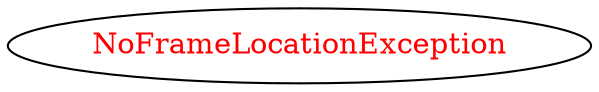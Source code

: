 digraph dependencyGraph {
 concentrate=true;
 ranksep="2.0";
 rankdir="LR"; 
 splines="ortho";
"NoFrameLocationException" [fontcolor="red"];
}